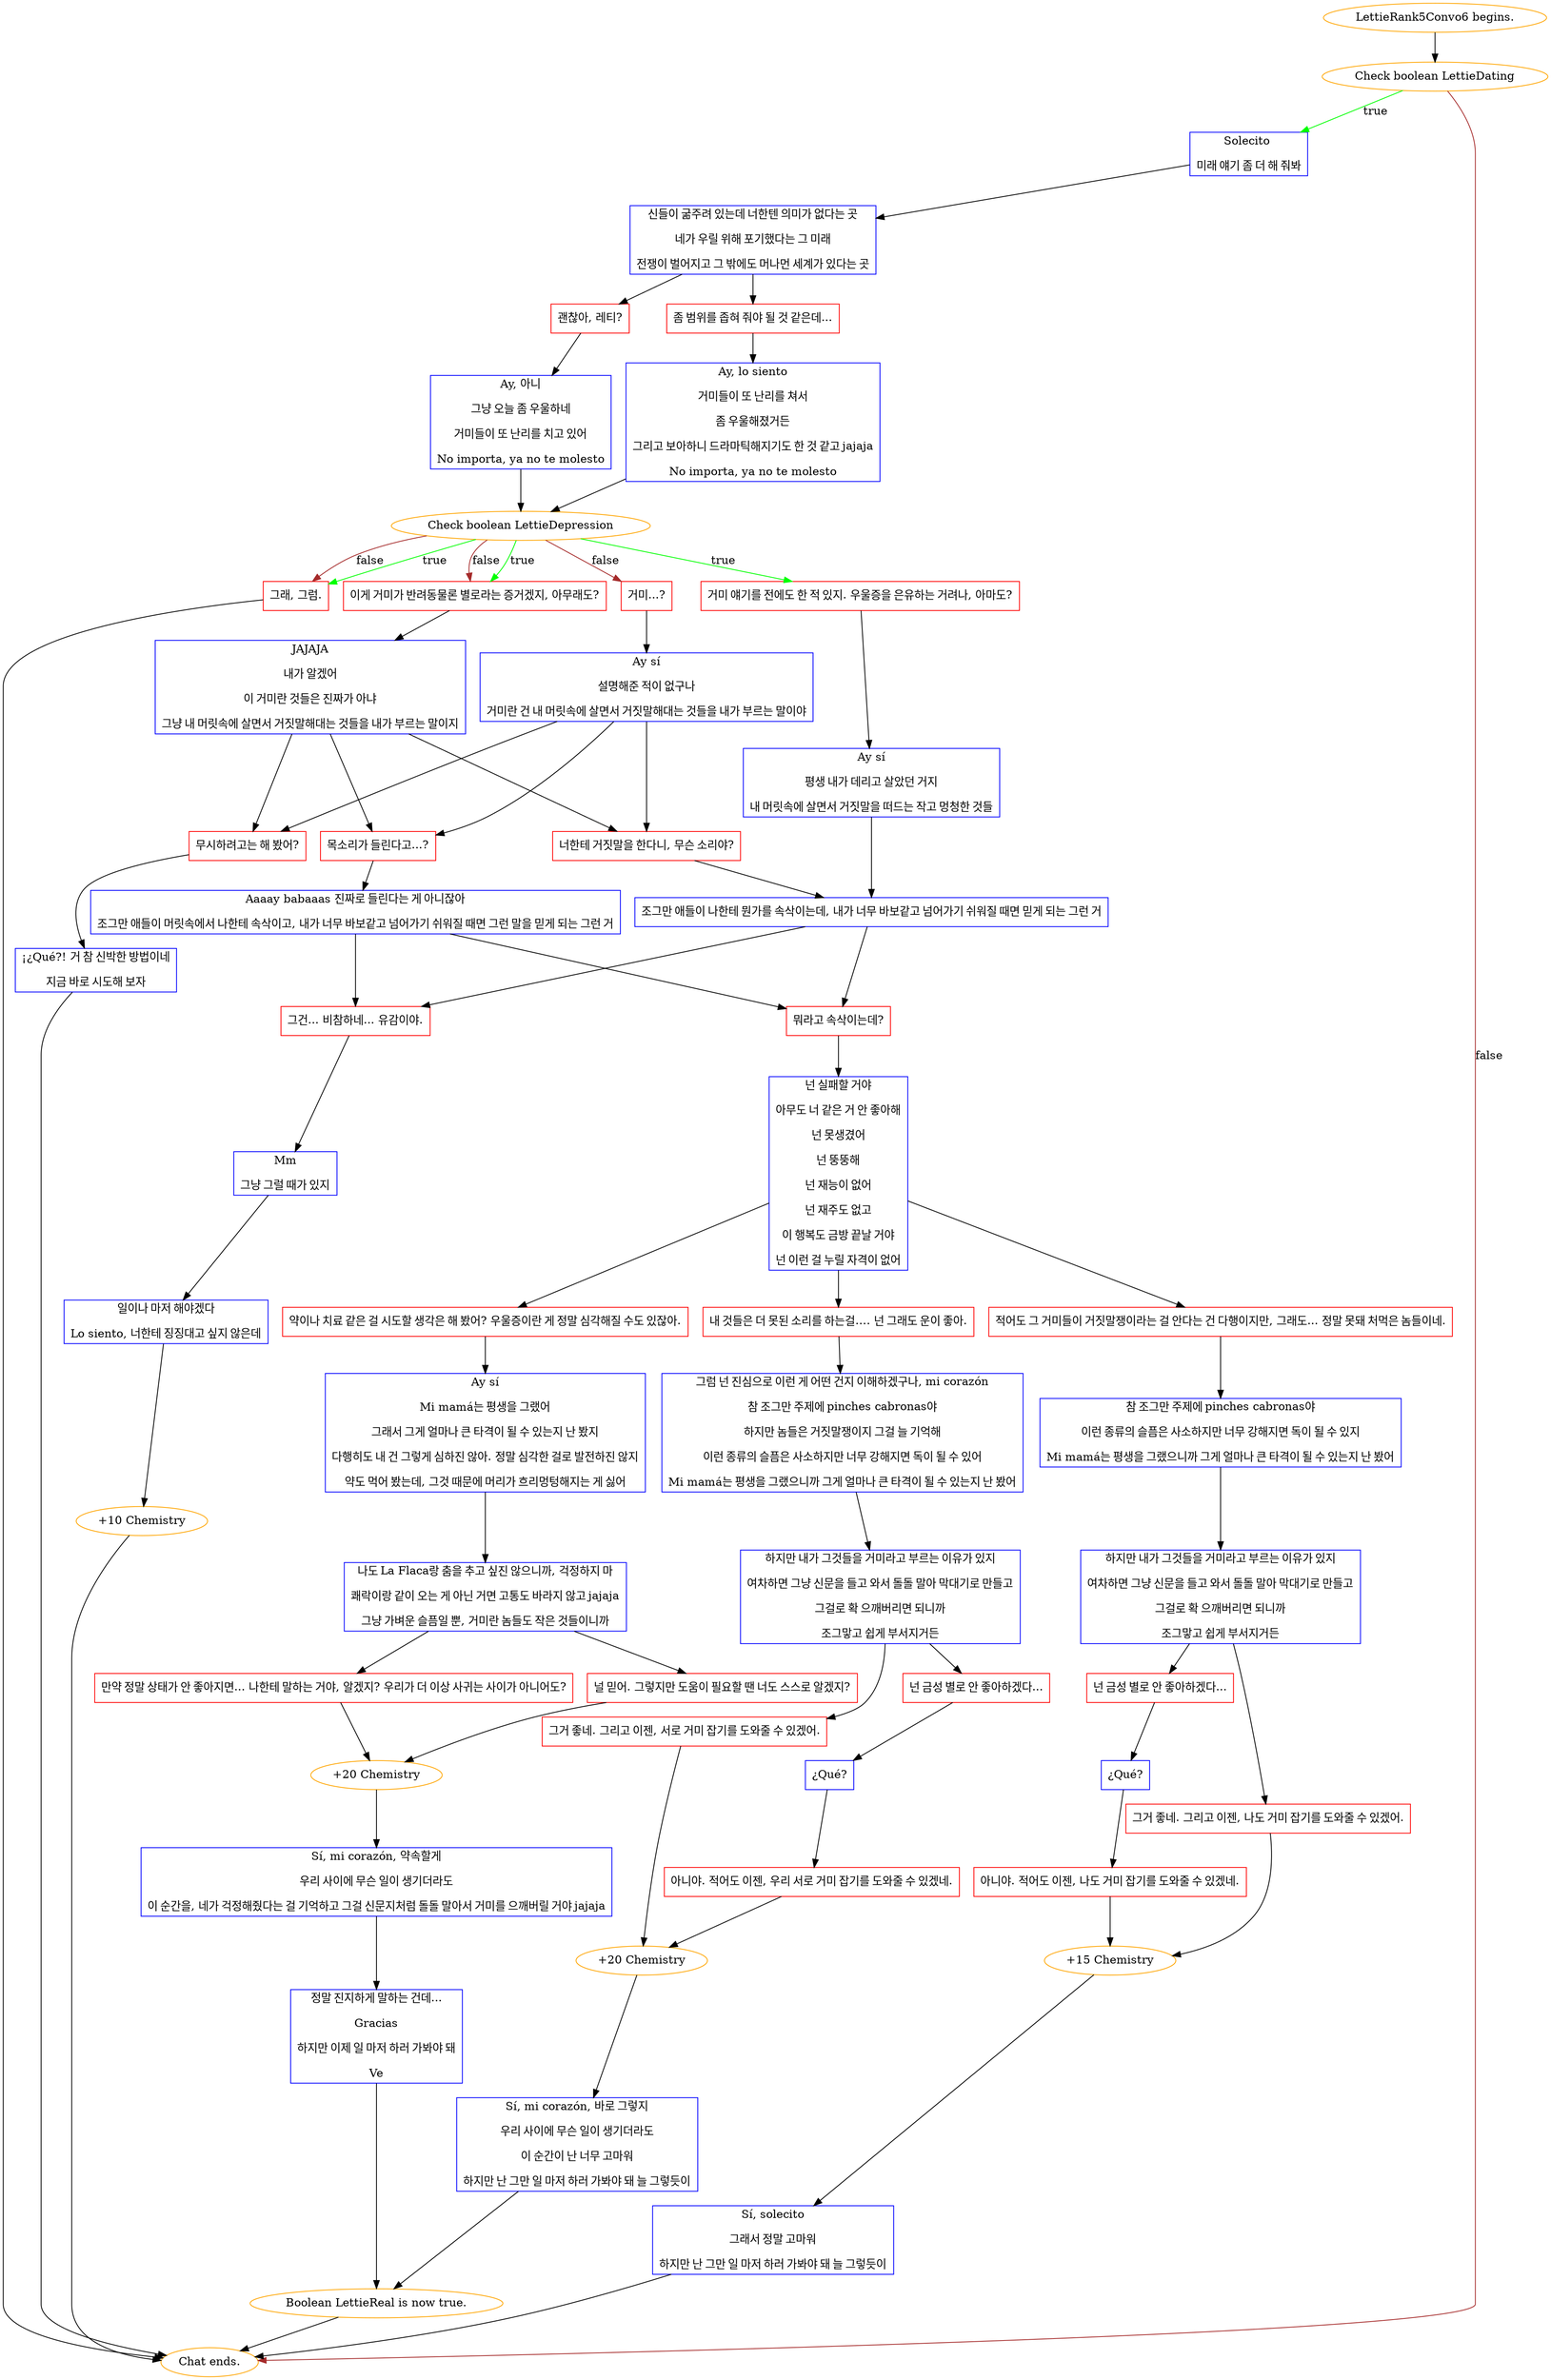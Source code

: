digraph {
	"LettieRank5Convo6 begins." [color=orange];
		"LettieRank5Convo6 begins." -> j1229414268;
	j1229414268 [label="Check boolean LettieDating",color=orange];
		j1229414268 -> j151839628 [label=true,color=green];
		j1229414268 -> "Chat ends." [label=false,color=brown];
	j151839628 [label="Solecito 
미래 얘기 좀 더 해 줘봐",shape=box,color=blue];
		j151839628 -> j1645934518;
	"Chat ends." [color=orange];
	j1645934518 [label="신들이 굶주려 있는데 너한텐 의미가 없다는 곳
네가 우릴 위해 포기했다는 그 미래
전쟁이 벌어지고 그 밖에도 머나먼 세계가 있다는 곳",shape=box,color=blue];
		j1645934518 -> j4047182214;
		j1645934518 -> j2167912537;
	j4047182214 [label="괜찮아, 레티?",shape=box,color=red];
		j4047182214 -> j2962706135;
	j2167912537 [label="좀 범위를 좁혀 줘야 될 것 같은데...",shape=box,color=red];
		j2167912537 -> j1133954790;
	j2962706135 [label="Ay, 아니
그냥 오늘 좀 우울하네
거미들이 또 난리를 치고 있어
No importa, ya no te molesto",shape=box,color=blue];
		j2962706135 -> j1027157091;
	j1133954790 [label="Ay, lo siento
거미들이 또 난리를 쳐서
좀 우울해졌거든
그리고 보아하니 드라마틱해지기도 한 것 같고 jajaja
No importa, ya no te molesto",shape=box,color=blue];
		j1133954790 -> j1027157091;
	j1027157091 [label="Check boolean LettieDepression",color=orange];
		j1027157091 -> j3568317327 [label=true,color=green];
		j1027157091 -> j1450832093 [label=true,color=green];
		j1027157091 -> j1169088908 [label=true,color=green];
		j1027157091 -> j13934866 [label=false,color=brown];
		j1027157091 -> j1450832093 [label=false,color=brown];
		j1027157091 -> j1169088908 [label=false,color=brown];
	j3568317327 [label="거미 얘기를 전에도 한 적 있지. 우울증을 은유하는 거려나, 아마도?",shape=box,color=red];
		j3568317327 -> j459063600;
	j1450832093 [label="이게 거미가 반려동물론 별로라는 증거겠지, 아무래도?",shape=box,color=red];
		j1450832093 -> j1874818805;
	j1169088908 [label="그래, 그럼.",shape=box,color=red];
		j1169088908 -> "Chat ends.";
	j13934866 [label="거미...?",shape=box,color=red];
		j13934866 -> j166324217;
	j459063600 [label="Ay sí
평생 내가 데리고 살았던 거지
내 머릿속에 살면서 거짓말을 떠드는 작고 멍청한 것들",shape=box,color=blue];
		j459063600 -> j3279161898;
	j1874818805 [label="JAJAJA
내가 알겠어
이 거미란 것들은 진짜가 아냐
그냥 내 머릿속에 살면서 거짓말해대는 것들을 내가 부르는 말이지",shape=box,color=blue];
		j1874818805 -> j3566348417;
		j1874818805 -> j3797608006;
		j1874818805 -> j4164183052;
	j166324217 [label="Ay sí
설명해준 적이 없구나
거미란 건 내 머릿속에 살면서 거짓말해대는 것들을 내가 부르는 말이야",shape=box,color=blue];
		j166324217 -> j3566348417;
		j166324217 -> j3797608006;
		j166324217 -> j4164183052;
	j3279161898 [label="조그만 애들이 나한테 뭔가를 속삭이는데, 내가 너무 바보같고 넘어가기 쉬워질 때면 믿게 되는 그런 거",shape=box,color=blue];
		j3279161898 -> j161595442;
		j3279161898 -> j787663497;
	j3566348417 [label="너한테 거짓말을 한다니, 무슨 소리야?",shape=box,color=red];
		j3566348417 -> j3279161898;
	j3797608006 [label="목소리가 들린다고...?",shape=box,color=red];
		j3797608006 -> j1262984112;
	j4164183052 [label="무시하려고는 해 봤어?",shape=box,color=red];
		j4164183052 -> j1612751921;
	j161595442 [label="뭐라고 속삭이는데?",shape=box,color=red];
		j161595442 -> j473438625;
	j787663497 [label="그건... 비참하네... 유감이야.",shape=box,color=red];
		j787663497 -> j1971201386;
	j1262984112 [label="Aaaay babaaas 진짜로 들린다는 게 아니잖아
조그만 애들이 머릿속에서 나한테 속삭이고, 내가 너무 바보같고 넘어가기 쉬워질 때면 그런 말을 믿게 되는 그런 거",shape=box,color=blue];
		j1262984112 -> j161595442;
		j1262984112 -> j787663497;
	j1612751921 [label="¡¿Qué?! 거 참 신박한 방법이네
지금 바로 시도해 보자",shape=box,color=blue];
		j1612751921 -> "Chat ends.";
	j473438625 [label="넌 실패할 거야
아무도 너 같은 거 안 좋아해
넌 못생겼어
넌 뚱뚱해
넌 재능이 없어
넌 재주도 없고
이 행복도 금방 끝날 거야
넌 이런 걸 누릴 자격이 없어",shape=box,color=blue];
		j473438625 -> j4040580483;
		j473438625 -> j3614605260;
		j473438625 -> j618341776;
	j1971201386 [label="Mm
그냥 그럴 때가 있지",shape=box,color=blue];
		j1971201386 -> j2918940485;
	j4040580483 [label="적어도 그 거미들이 거짓말쟁이라는 걸 안다는 건 다행이지만, 그래도... 정말 못돼 처먹은 놈들이네.",shape=box,color=red];
		j4040580483 -> j2977771287;
	j3614605260 [label="내 것들은 더 못된 소리를 하는걸…. 넌 그래도 운이 좋아.",shape=box,color=red];
		j3614605260 -> j1409681543;
	j618341776 [label="약이나 치료 같은 걸 시도할 생각은 해 봤어? 우울증이란 게 정말 심각해질 수도 있잖아.",shape=box,color=red];
		j618341776 -> j111503537;
	j2918940485 [label="일이나 마저 해야겠다
Lo siento, 너한테 징징대고 싶지 않은데",shape=box,color=blue];
		j2918940485 -> j1933300832;
	j2977771287 [label="참 조그만 주제에 pinches cabronas야
이런 종류의 슬픔은 사소하지만 너무 강해지면 독이 될 수 있지
Mi mamá는 평생을 그랬으니까 그게 얼마나 큰 타격이 될 수 있는지 난 봤어",shape=box,color=blue];
		j2977771287 -> j1622077360;
	j1409681543 [label="그럼 넌 진심으로 이런 게 어떤 건지 이해하겠구나, mi corazón
참 조그만 주제에 pinches cabronas야
하지만 놈들은 거짓말쟁이지 그걸 늘 기억해
이런 종류의 슬픔은 사소하지만 너무 강해지면 독이 될 수 있어
Mi mamá는 평생을 그랬으니까 그게 얼마나 큰 타격이 될 수 있는지 난 봤어",shape=box,color=blue];
		j1409681543 -> j2423878837;
	j111503537 [label="Ay sí
Mi mamá는 평생을 그랬어
그래서 그게 얼마나 큰 타격이 될 수 있는지 난 봤지
다행히도 내 건 그렇게 심하진 않아. 정말 심각한 걸로 발전하진 않지
약도 먹어 봤는데, 그것 때문에 머리가 흐리멍텅해지는 게 싫어",shape=box,color=blue];
		j111503537 -> j3060778270;
	j1933300832 [label="+10 Chemistry",color=orange];
		j1933300832 -> "Chat ends.";
	j1622077360 [label="하지만 내가 그것들을 거미라고 부르는 이유가 있지
여차하면 그냥 신문을 들고 와서 돌돌 말아 막대기로 만들고
그걸로 확 으깨버리면 되니까
조그맣고 쉽게 부서지거든",shape=box,color=blue];
		j1622077360 -> j861286006;
		j1622077360 -> j1669471081;
	j2423878837 [label="하지만 내가 그것들을 거미라고 부르는 이유가 있지
여차하면 그냥 신문을 들고 와서 돌돌 말아 막대기로 만들고
그걸로 확 으깨버리면 되니까
조그맣고 쉽게 부서지거든",shape=box,color=blue];
		j2423878837 -> j1419459176;
		j2423878837 -> j2049889831;
	j3060778270 [label="나도 La Flaca랑 춤을 추고 싶진 않으니까, 걱정하지 마
쾌락이랑 같이 오는 게 아닌 거면 고통도 바라지 않고 jajaja
그냥 가벼운 슬픔일 뿐, 거미란 놈들도 작은 것들이니까",shape=box,color=blue];
		j3060778270 -> j3948791208;
		j3060778270 -> j1074445588;
	j861286006 [label="넌 금성 별로 안 좋아하겠다...",shape=box,color=red];
		j861286006 -> j2935214147;
	j1669471081 [label="그거 좋네. 그리고 이젠, 나도 거미 잡기를 도와줄 수 있겠어.",shape=box,color=red];
		j1669471081 -> j1199026104;
	j1419459176 [label="넌 금성 별로 안 좋아하겠다...",shape=box,color=red];
		j1419459176 -> j3587698851;
	j2049889831 [label="그거 좋네. 그리고 이젠, 서로 거미 잡기를 도와줄 수 있겠어.",shape=box,color=red];
		j2049889831 -> j2421515289;
	j3948791208 [label="널 믿어. 그렇지만 도움이 필요할 땐 너도 스스로 알겠지?",shape=box,color=red];
		j3948791208 -> j1407025594;
	j1074445588 [label="만약 정말 상태가 안 좋아지면... 나한테 말하는 거야, 알겠지? 우리가 더 이상 사귀는 사이가 아니어도?",shape=box,color=red];
		j1074445588 -> j1407025594;
	j2935214147 [label="¿Qué?",shape=box,color=blue];
		j2935214147 -> j2832447535;
	j1199026104 [label="+15 Chemistry",color=orange];
		j1199026104 -> j325113151;
	j3587698851 [label="¿Qué?",shape=box,color=blue];
		j3587698851 -> j336527382;
	j2421515289 [label="+20 Chemistry",color=orange];
		j2421515289 -> j3161709883;
	j1407025594 [label="+20 Chemistry",color=orange];
		j1407025594 -> j3968841577;
	j2832447535 [label="아니야. 적어도 이젠, 나도 거미 잡기를 도와줄 수 있겠네.",shape=box,color=red];
		j2832447535 -> j1199026104;
	j325113151 [label="Sí, solecito
그래서 정말 고마워
하지만 난 그만 일 마저 하러 가봐야 돼 늘 그렇듯이",shape=box,color=blue];
		j325113151 -> "Chat ends.";
	j336527382 [label="아니야. 적어도 이젠, 우리 서로 거미 잡기를 도와줄 수 있겠네.",shape=box,color=red];
		j336527382 -> j2421515289;
	j3161709883 [label="Sí, mi corazón, 바로 그렇지
우리 사이에 무슨 일이 생기더라도
이 순간이 난 너무 고마워
하지만 난 그만 일 마저 하러 가봐야 돼 늘 그렇듯이",shape=box,color=blue];
		j3161709883 -> j1472871842;
	j3968841577 [label="Sí, mi corazón, 약속할게
우리 사이에 무슨 일이 생기더라도
이 순간을, 네가 걱정해줬다는 걸 기억하고 그걸 신문지처럼 돌돌 말아서 거미를 으깨버릴 거야 jajaja",shape=box,color=blue];
		j3968841577 -> j1946041695;
	j1472871842 [label="Boolean LettieReal is now true.",color=orange];
		j1472871842 -> "Chat ends.";
	j1946041695 [label="정말 진지하게 말하는 건데...
Gracias
하지만 이제 일 마저 하러 가봐야 돼
Ve",shape=box,color=blue];
		j1946041695 -> j1472871842;
}